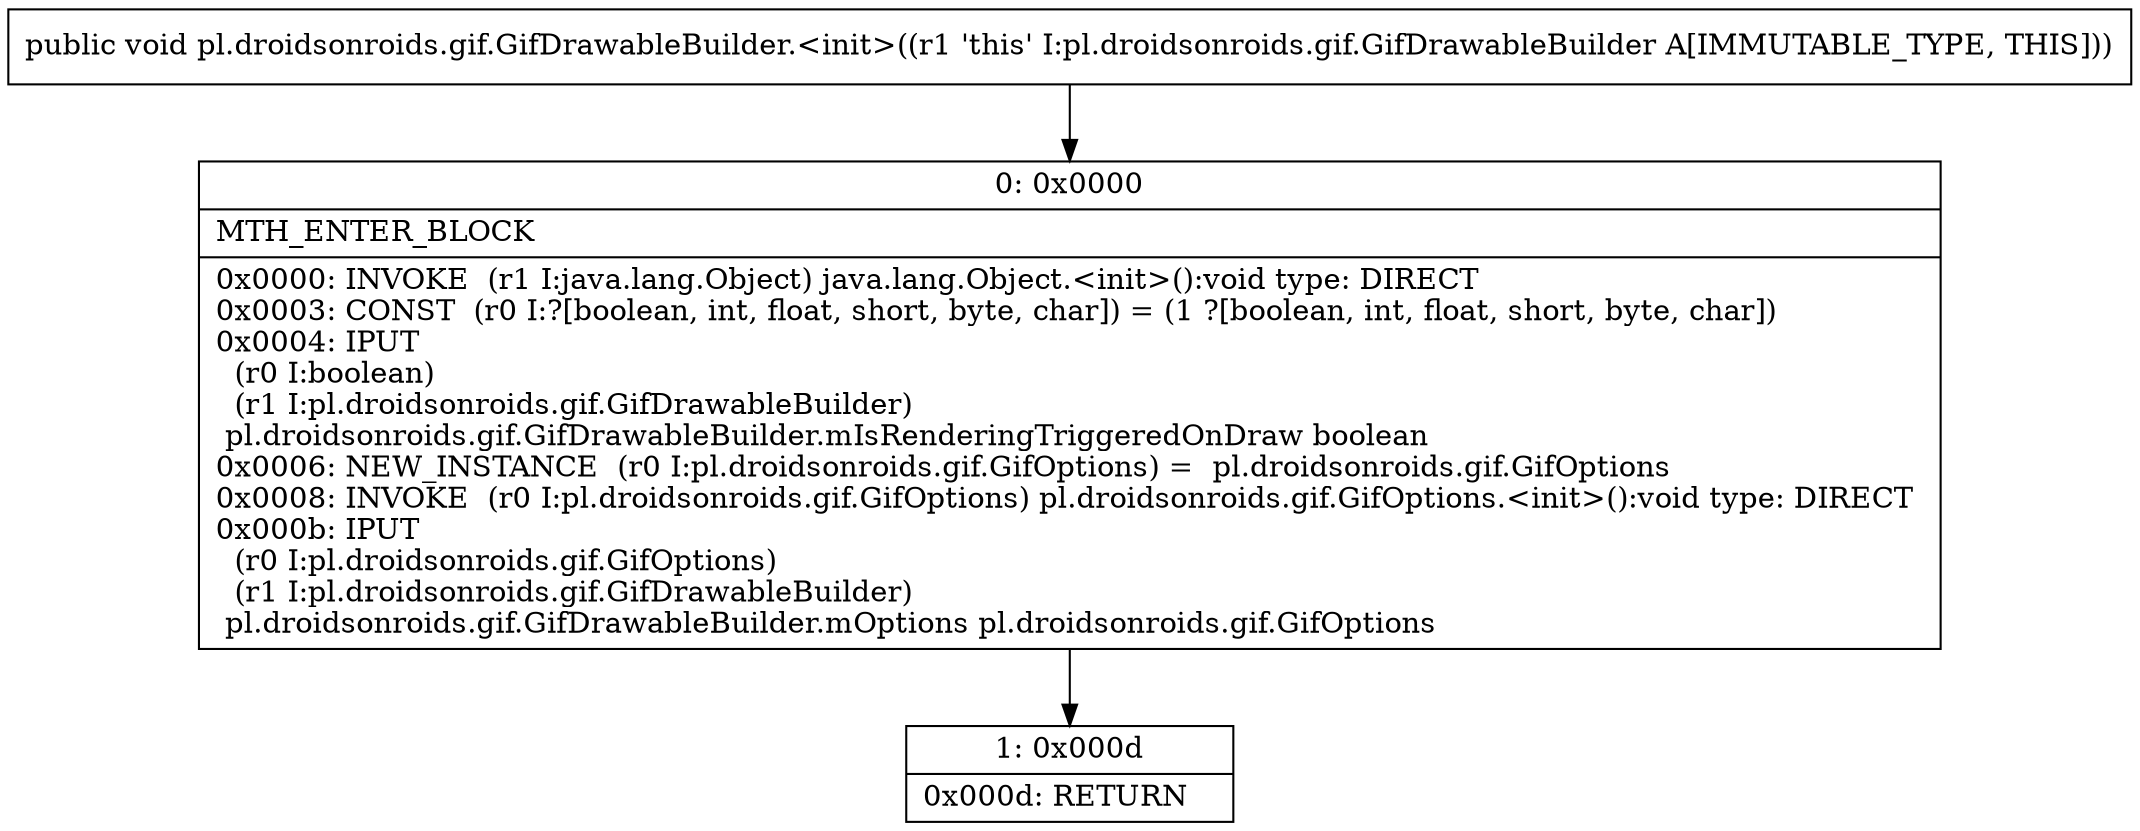 digraph "CFG forpl.droidsonroids.gif.GifDrawableBuilder.\<init\>()V" {
Node_0 [shape=record,label="{0\:\ 0x0000|MTH_ENTER_BLOCK\l|0x0000: INVOKE  (r1 I:java.lang.Object) java.lang.Object.\<init\>():void type: DIRECT \l0x0003: CONST  (r0 I:?[boolean, int, float, short, byte, char]) = (1 ?[boolean, int, float, short, byte, char]) \l0x0004: IPUT  \l  (r0 I:boolean)\l  (r1 I:pl.droidsonroids.gif.GifDrawableBuilder)\l pl.droidsonroids.gif.GifDrawableBuilder.mIsRenderingTriggeredOnDraw boolean \l0x0006: NEW_INSTANCE  (r0 I:pl.droidsonroids.gif.GifOptions) =  pl.droidsonroids.gif.GifOptions \l0x0008: INVOKE  (r0 I:pl.droidsonroids.gif.GifOptions) pl.droidsonroids.gif.GifOptions.\<init\>():void type: DIRECT \l0x000b: IPUT  \l  (r0 I:pl.droidsonroids.gif.GifOptions)\l  (r1 I:pl.droidsonroids.gif.GifDrawableBuilder)\l pl.droidsonroids.gif.GifDrawableBuilder.mOptions pl.droidsonroids.gif.GifOptions \l}"];
Node_1 [shape=record,label="{1\:\ 0x000d|0x000d: RETURN   \l}"];
MethodNode[shape=record,label="{public void pl.droidsonroids.gif.GifDrawableBuilder.\<init\>((r1 'this' I:pl.droidsonroids.gif.GifDrawableBuilder A[IMMUTABLE_TYPE, THIS])) }"];
MethodNode -> Node_0;
Node_0 -> Node_1;
}

